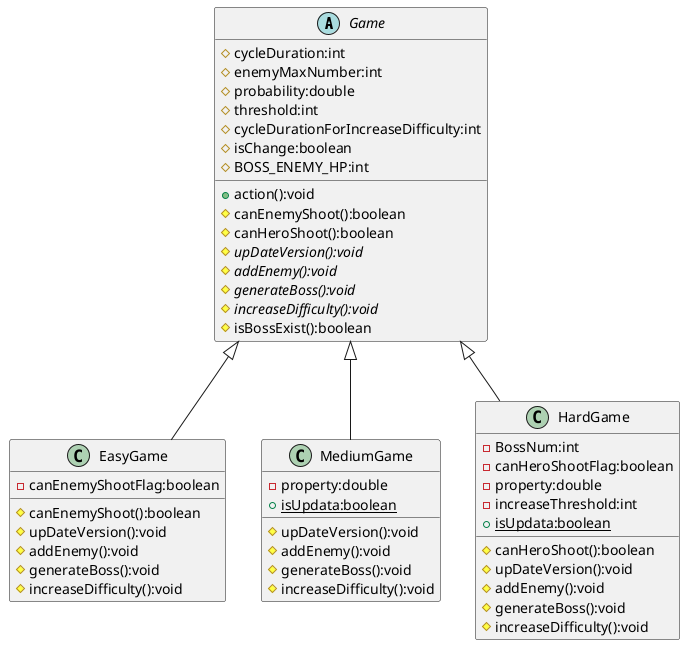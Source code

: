 @startuml
'https://plantuml.com/class-diagram

Abstract class Game{
    # cycleDuration:int
    # enemyMaxNumber:int
    # probability:double
    # threshold:int
    # cycleDurationForIncreaseDifficulty:int
    # isChange:boolean
    # BOSS_ENEMY_HP:int
    + action():void
    # canEnemyShoot():boolean
    # canHeroShoot():boolean
    # {abstract} upDateVersion():void
    # {abstract} addEnemy():void
    # {abstract} generateBoss():void
    # {abstract} increaseDifficulty():void
    # isBossExist():boolean
}

class EasyGame{
    - canEnemyShootFlag:boolean
    # canEnemyShoot():boolean
    # upDateVersion():void
    # addEnemy():void
    # generateBoss():void
    # increaseDifficulty():void
}

class MediumGame{
    - property:double
    + {static} isUpdata:boolean
    # upDateVersion():void
    # addEnemy():void
    # generateBoss():void
    # increaseDifficulty():void
}

class HardGame{
    - BossNum:int
    - canHeroShootFlag:boolean
    - property:double
    - increaseThreshold:int
    + {static} isUpdata:boolean
    # canHeroShoot():boolean
    # upDateVersion():void
    # addEnemy():void
    # generateBoss():void
    # increaseDifficulty():void
}

Game <|-- EasyGame
Game <|-- MediumGame
Game <|-- HardGame

@enduml